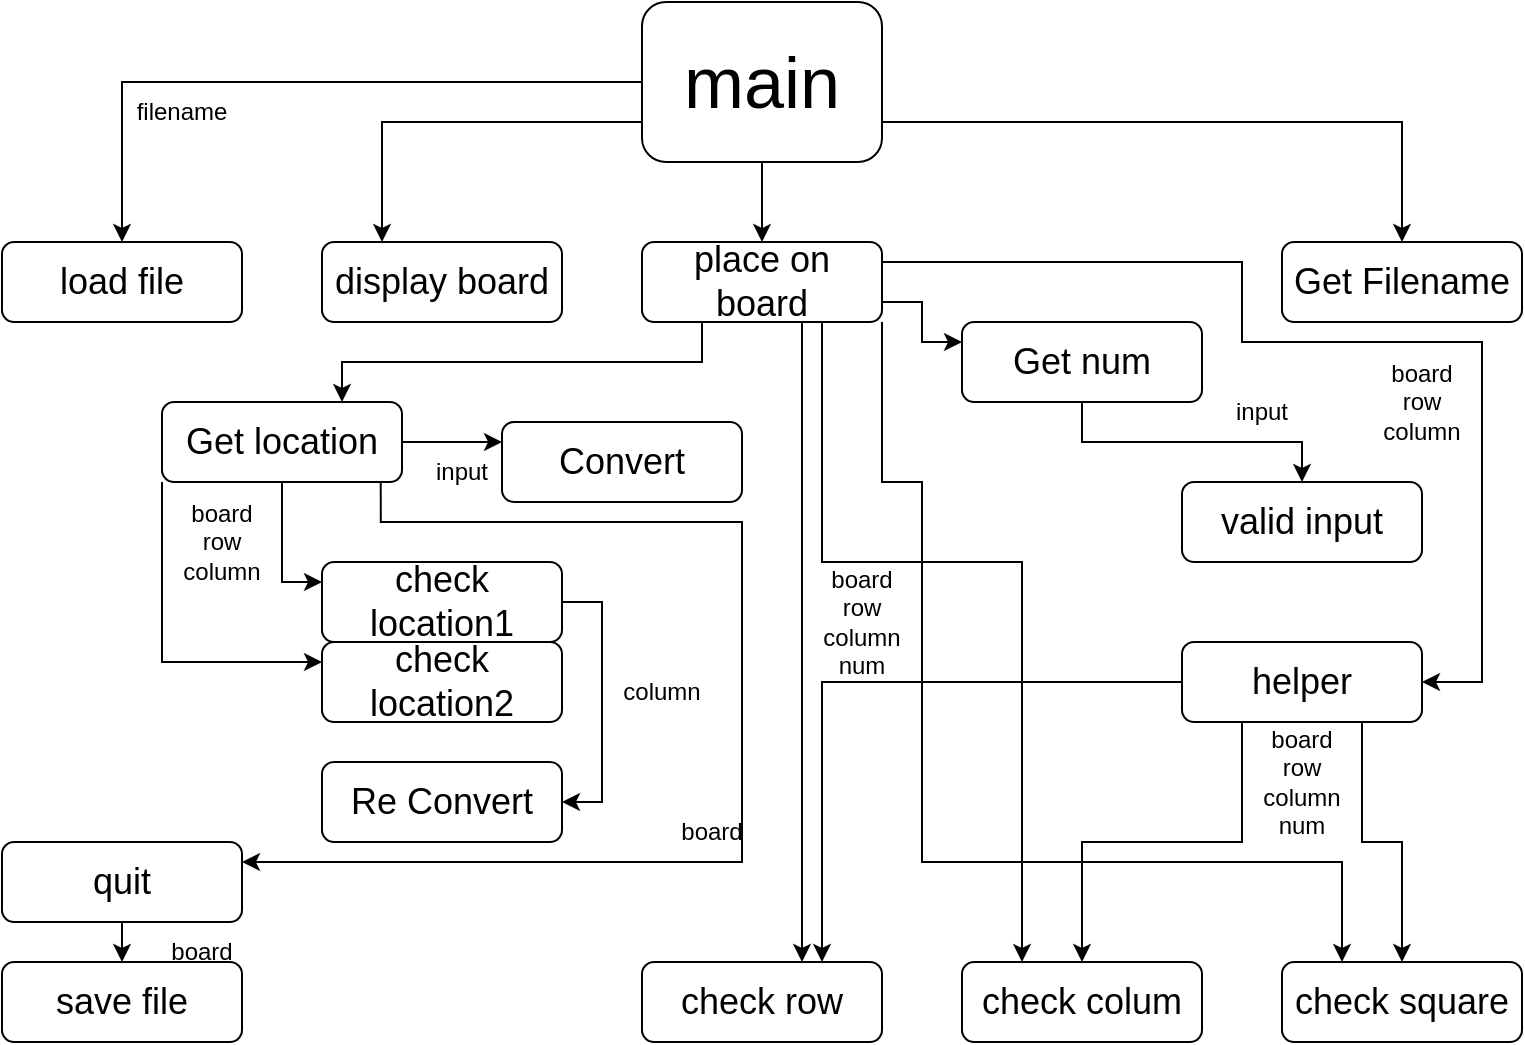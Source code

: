 <mxfile version="22.0.2" type="device">
  <diagram name="Page-1" id="6NoOTgb-nOomTwfGk-uk">
    <mxGraphModel dx="1729" dy="778" grid="1" gridSize="10" guides="1" tooltips="1" connect="1" arrows="1" fold="1" page="1" pageScale="1" pageWidth="850" pageHeight="1100" math="0" shadow="0">
      <root>
        <mxCell id="0" />
        <mxCell id="1" parent="0" />
        <mxCell id="q37kI8BuK2R7TSmr0mxg-19" style="edgeStyle=orthogonalEdgeStyle;rounded=0;orthogonalLoop=1;jettySize=auto;html=1;exitX=0;exitY=0.75;exitDx=0;exitDy=0;entryX=0.25;entryY=0;entryDx=0;entryDy=0;" parent="1" source="q37kI8BuK2R7TSmr0mxg-1" target="q37kI8BuK2R7TSmr0mxg-8" edge="1">
          <mxGeometry relative="1" as="geometry" />
        </mxCell>
        <mxCell id="q37kI8BuK2R7TSmr0mxg-38" style="edgeStyle=orthogonalEdgeStyle;rounded=0;orthogonalLoop=1;jettySize=auto;html=1;exitX=0.5;exitY=1;exitDx=0;exitDy=0;entryX=0.5;entryY=0;entryDx=0;entryDy=0;" parent="1" source="q37kI8BuK2R7TSmr0mxg-1" target="q37kI8BuK2R7TSmr0mxg-9" edge="1">
          <mxGeometry relative="1" as="geometry" />
        </mxCell>
        <mxCell id="q37kI8BuK2R7TSmr0mxg-69" style="edgeStyle=orthogonalEdgeStyle;rounded=0;orthogonalLoop=1;jettySize=auto;html=1;exitX=1;exitY=0.75;exitDx=0;exitDy=0;entryX=0.5;entryY=0;entryDx=0;entryDy=0;" parent="1" source="q37kI8BuK2R7TSmr0mxg-1" target="q37kI8BuK2R7TSmr0mxg-2" edge="1">
          <mxGeometry relative="1" as="geometry" />
        </mxCell>
        <mxCell id="KE5lEIhNlOxD_qjNN0gC-3" style="edgeStyle=orthogonalEdgeStyle;rounded=0;orthogonalLoop=1;jettySize=auto;html=1;exitX=0;exitY=0.5;exitDx=0;exitDy=0;" edge="1" parent="1" source="q37kI8BuK2R7TSmr0mxg-1" target="q37kI8BuK2R7TSmr0mxg-5">
          <mxGeometry relative="1" as="geometry" />
        </mxCell>
        <mxCell id="q37kI8BuK2R7TSmr0mxg-1" value="&lt;font style=&quot;font-size: 36px;&quot;&gt;main&lt;/font&gt;" style="rounded=1;whiteSpace=wrap;html=1;" parent="1" vertex="1">
          <mxGeometry x="360" width="120" height="80" as="geometry" />
        </mxCell>
        <mxCell id="q37kI8BuK2R7TSmr0mxg-2" value="&lt;font style=&quot;font-size: 18px;&quot;&gt;Get Filename&lt;/font&gt;" style="rounded=1;whiteSpace=wrap;html=1;" parent="1" vertex="1">
          <mxGeometry x="680" y="120" width="120" height="40" as="geometry" />
        </mxCell>
        <mxCell id="q37kI8BuK2R7TSmr0mxg-21" style="edgeStyle=orthogonalEdgeStyle;rounded=0;orthogonalLoop=1;jettySize=auto;html=1;exitX=0.5;exitY=1;exitDx=0;exitDy=0;entryX=0;entryY=0.25;entryDx=0;entryDy=0;" parent="1" source="q37kI8BuK2R7TSmr0mxg-3" target="q37kI8BuK2R7TSmr0mxg-13" edge="1">
          <mxGeometry relative="1" as="geometry" />
        </mxCell>
        <mxCell id="q37kI8BuK2R7TSmr0mxg-22" style="edgeStyle=orthogonalEdgeStyle;rounded=0;orthogonalLoop=1;jettySize=auto;html=1;exitX=0;exitY=1;exitDx=0;exitDy=0;entryX=0;entryY=0.25;entryDx=0;entryDy=0;" parent="1" source="q37kI8BuK2R7TSmr0mxg-3" target="q37kI8BuK2R7TSmr0mxg-14" edge="1">
          <mxGeometry relative="1" as="geometry" />
        </mxCell>
        <mxCell id="AIQEEASey8o-muqXDeDI-2" style="edgeStyle=orthogonalEdgeStyle;rounded=0;orthogonalLoop=1;jettySize=auto;html=1;exitX=1;exitY=0.5;exitDx=0;exitDy=0;entryX=0;entryY=0.25;entryDx=0;entryDy=0;" parent="1" source="q37kI8BuK2R7TSmr0mxg-3" target="AIQEEASey8o-muqXDeDI-1" edge="1">
          <mxGeometry relative="1" as="geometry" />
        </mxCell>
        <mxCell id="q37kI8BuK2R7TSmr0mxg-3" value="&lt;font style=&quot;font-size: 18px;&quot;&gt;Get location&lt;/font&gt;" style="rounded=1;whiteSpace=wrap;html=1;" parent="1" vertex="1">
          <mxGeometry x="120" y="200" width="120" height="40" as="geometry" />
        </mxCell>
        <mxCell id="q37kI8BuK2R7TSmr0mxg-24" style="edgeStyle=orthogonalEdgeStyle;rounded=0;orthogonalLoop=1;jettySize=auto;html=1;exitX=0.5;exitY=1;exitDx=0;exitDy=0;entryX=0.5;entryY=0;entryDx=0;entryDy=0;" parent="1" source="q37kI8BuK2R7TSmr0mxg-4" target="q37kI8BuK2R7TSmr0mxg-15" edge="1">
          <mxGeometry relative="1" as="geometry" />
        </mxCell>
        <mxCell id="q37kI8BuK2R7TSmr0mxg-4" value="&lt;font style=&quot;font-size: 18px;&quot;&gt;Get num&lt;/font&gt;" style="rounded=1;whiteSpace=wrap;html=1;" parent="1" vertex="1">
          <mxGeometry x="520" y="160" width="120" height="40" as="geometry" />
        </mxCell>
        <mxCell id="q37kI8BuK2R7TSmr0mxg-5" value="&lt;font style=&quot;font-size: 18px;&quot;&gt;load file&lt;/font&gt;" style="rounded=1;whiteSpace=wrap;html=1;" parent="1" vertex="1">
          <mxGeometry x="40" y="120" width="120" height="40" as="geometry" />
        </mxCell>
        <mxCell id="q37kI8BuK2R7TSmr0mxg-6" value="&lt;span style=&quot;font-size: 18px;&quot;&gt;save file&lt;/span&gt;" style="rounded=1;whiteSpace=wrap;html=1;" parent="1" vertex="1">
          <mxGeometry x="40" y="480" width="120" height="40" as="geometry" />
        </mxCell>
        <mxCell id="KE5lEIhNlOxD_qjNN0gC-1" style="edgeStyle=orthogonalEdgeStyle;rounded=0;orthogonalLoop=1;jettySize=auto;html=1;exitX=0.5;exitY=1;exitDx=0;exitDy=0;entryX=0.5;entryY=0;entryDx=0;entryDy=0;" edge="1" parent="1" source="q37kI8BuK2R7TSmr0mxg-7" target="q37kI8BuK2R7TSmr0mxg-6">
          <mxGeometry relative="1" as="geometry" />
        </mxCell>
        <mxCell id="q37kI8BuK2R7TSmr0mxg-7" value="&lt;font style=&quot;font-size: 18px;&quot;&gt;quit&lt;/font&gt;" style="rounded=1;whiteSpace=wrap;html=1;" parent="1" vertex="1">
          <mxGeometry x="40" y="420" width="120" height="40" as="geometry" />
        </mxCell>
        <mxCell id="q37kI8BuK2R7TSmr0mxg-8" value="&lt;span style=&quot;font-size: 18px;&quot;&gt;display board&lt;/span&gt;" style="rounded=1;whiteSpace=wrap;html=1;" parent="1" vertex="1">
          <mxGeometry x="200" y="120" width="120" height="40" as="geometry" />
        </mxCell>
        <mxCell id="q37kI8BuK2R7TSmr0mxg-26" style="edgeStyle=orthogonalEdgeStyle;rounded=0;orthogonalLoop=1;jettySize=auto;html=1;exitX=0.25;exitY=1;exitDx=0;exitDy=0;entryX=0.75;entryY=0;entryDx=0;entryDy=0;" parent="1" source="q37kI8BuK2R7TSmr0mxg-9" target="q37kI8BuK2R7TSmr0mxg-3" edge="1">
          <mxGeometry relative="1" as="geometry" />
        </mxCell>
        <mxCell id="q37kI8BuK2R7TSmr0mxg-27" style="edgeStyle=orthogonalEdgeStyle;rounded=0;orthogonalLoop=1;jettySize=auto;html=1;exitX=1;exitY=0.75;exitDx=0;exitDy=0;entryX=0;entryY=0.25;entryDx=0;entryDy=0;" parent="1" source="q37kI8BuK2R7TSmr0mxg-9" target="q37kI8BuK2R7TSmr0mxg-4" edge="1">
          <mxGeometry relative="1" as="geometry" />
        </mxCell>
        <mxCell id="AIQEEASey8o-muqXDeDI-9" style="edgeStyle=orthogonalEdgeStyle;rounded=0;orthogonalLoop=1;jettySize=auto;html=1;exitX=0.5;exitY=1;exitDx=0;exitDy=0;" parent="1" source="q37kI8BuK2R7TSmr0mxg-9" target="q37kI8BuK2R7TSmr0mxg-10" edge="1">
          <mxGeometry relative="1" as="geometry">
            <Array as="points">
              <mxPoint x="440" y="160" />
            </Array>
          </mxGeometry>
        </mxCell>
        <mxCell id="AIQEEASey8o-muqXDeDI-10" style="edgeStyle=orthogonalEdgeStyle;rounded=0;orthogonalLoop=1;jettySize=auto;html=1;exitX=0.75;exitY=1;exitDx=0;exitDy=0;entryX=0.25;entryY=0;entryDx=0;entryDy=0;" parent="1" source="q37kI8BuK2R7TSmr0mxg-9" target="q37kI8BuK2R7TSmr0mxg-11" edge="1">
          <mxGeometry relative="1" as="geometry">
            <Array as="points">
              <mxPoint x="450" y="280" />
              <mxPoint x="550" y="280" />
            </Array>
          </mxGeometry>
        </mxCell>
        <mxCell id="AIQEEASey8o-muqXDeDI-11" style="edgeStyle=orthogonalEdgeStyle;rounded=0;orthogonalLoop=1;jettySize=auto;html=1;exitX=1;exitY=1;exitDx=0;exitDy=0;entryX=0.25;entryY=0;entryDx=0;entryDy=0;movable=1;resizable=1;rotatable=1;deletable=1;editable=1;locked=0;connectable=1;" parent="1" source="q37kI8BuK2R7TSmr0mxg-9" target="q37kI8BuK2R7TSmr0mxg-12" edge="1">
          <mxGeometry relative="1" as="geometry">
            <Array as="points">
              <mxPoint x="480" y="240" />
              <mxPoint x="500" y="240" />
              <mxPoint x="500" y="430" />
              <mxPoint x="710" y="430" />
            </Array>
          </mxGeometry>
        </mxCell>
        <mxCell id="q37kI8BuK2R7TSmr0mxg-9" value="&lt;span style=&quot;font-size: 18px;&quot;&gt;place on board&lt;/span&gt;" style="rounded=1;whiteSpace=wrap;html=1;" parent="1" vertex="1">
          <mxGeometry x="360" y="120" width="120" height="40" as="geometry" />
        </mxCell>
        <mxCell id="q37kI8BuK2R7TSmr0mxg-10" value="&lt;span style=&quot;font-size: 18px;&quot;&gt;check row&lt;/span&gt;" style="rounded=1;whiteSpace=wrap;html=1;" parent="1" vertex="1">
          <mxGeometry x="360" y="480" width="120" height="40" as="geometry" />
        </mxCell>
        <mxCell id="q37kI8BuK2R7TSmr0mxg-11" value="&lt;span style=&quot;font-size: 18px;&quot;&gt;check colum&lt;/span&gt;" style="rounded=1;whiteSpace=wrap;html=1;" parent="1" vertex="1">
          <mxGeometry x="520" y="480" width="120" height="40" as="geometry" />
        </mxCell>
        <mxCell id="q37kI8BuK2R7TSmr0mxg-12" value="&lt;span style=&quot;font-size: 18px;&quot;&gt;check square&lt;/span&gt;" style="rounded=1;whiteSpace=wrap;html=1;" parent="1" vertex="1">
          <mxGeometry x="680" y="480" width="120" height="40" as="geometry" />
        </mxCell>
        <mxCell id="q37kI8BuK2R7TSmr0mxg-35" style="edgeStyle=orthogonalEdgeStyle;rounded=0;orthogonalLoop=1;jettySize=auto;html=1;exitX=0.828;exitY=1.008;exitDx=0;exitDy=0;entryX=1;entryY=0.25;entryDx=0;entryDy=0;exitPerimeter=0;" parent="1" target="q37kI8BuK2R7TSmr0mxg-7" edge="1">
          <mxGeometry relative="1" as="geometry">
            <mxPoint x="229.36" y="240.32" as="sourcePoint" />
            <mxPoint x="110" y="480" as="targetPoint" />
            <Array as="points">
              <mxPoint x="229" y="260" />
              <mxPoint x="410" y="260" />
              <mxPoint x="410" y="430" />
            </Array>
          </mxGeometry>
        </mxCell>
        <mxCell id="AIQEEASey8o-muqXDeDI-15" style="edgeStyle=orthogonalEdgeStyle;rounded=0;orthogonalLoop=1;jettySize=auto;html=1;exitX=1;exitY=0.5;exitDx=0;exitDy=0;entryX=1;entryY=0.5;entryDx=0;entryDy=0;" parent="1" source="q37kI8BuK2R7TSmr0mxg-13" target="AIQEEASey8o-muqXDeDI-14" edge="1">
          <mxGeometry relative="1" as="geometry" />
        </mxCell>
        <mxCell id="q37kI8BuK2R7TSmr0mxg-13" value="&lt;span style=&quot;font-size: 18px;&quot;&gt;check location1&lt;/span&gt;" style="rounded=1;whiteSpace=wrap;html=1;" parent="1" vertex="1">
          <mxGeometry x="200" y="280" width="120" height="40" as="geometry" />
        </mxCell>
        <mxCell id="q37kI8BuK2R7TSmr0mxg-14" value="&lt;span style=&quot;font-size: 18px;&quot;&gt;check location2&lt;/span&gt;" style="rounded=1;whiteSpace=wrap;html=1;" parent="1" vertex="1">
          <mxGeometry x="200" y="320" width="120" height="40" as="geometry" />
        </mxCell>
        <mxCell id="AIQEEASey8o-muqXDeDI-4" style="edgeStyle=orthogonalEdgeStyle;rounded=0;orthogonalLoop=1;jettySize=auto;html=1;entryX=1;entryY=0.5;entryDx=0;entryDy=0;exitX=1;exitY=0.25;exitDx=0;exitDy=0;" parent="1" source="q37kI8BuK2R7TSmr0mxg-9" target="q37kI8BuK2R7TSmr0mxg-16" edge="1">
          <mxGeometry relative="1" as="geometry">
            <mxPoint x="510" y="110" as="sourcePoint" />
            <Array as="points">
              <mxPoint x="660" y="130" />
              <mxPoint x="660" y="170" />
              <mxPoint x="780" y="170" />
              <mxPoint x="780" y="340" />
            </Array>
          </mxGeometry>
        </mxCell>
        <mxCell id="q37kI8BuK2R7TSmr0mxg-15" value="&lt;span style=&quot;font-size: 18px;&quot;&gt;valid input&lt;/span&gt;" style="rounded=1;whiteSpace=wrap;html=1;" parent="1" vertex="1">
          <mxGeometry x="630" y="240" width="120" height="40" as="geometry" />
        </mxCell>
        <mxCell id="q37kI8BuK2R7TSmr0mxg-63" style="edgeStyle=orthogonalEdgeStyle;rounded=0;orthogonalLoop=1;jettySize=auto;html=1;exitX=0;exitY=0.5;exitDx=0;exitDy=0;entryX=0.75;entryY=0;entryDx=0;entryDy=0;" parent="1" source="q37kI8BuK2R7TSmr0mxg-16" target="q37kI8BuK2R7TSmr0mxg-10" edge="1">
          <mxGeometry relative="1" as="geometry" />
        </mxCell>
        <mxCell id="q37kI8BuK2R7TSmr0mxg-65" style="edgeStyle=orthogonalEdgeStyle;rounded=0;orthogonalLoop=1;jettySize=auto;html=1;exitX=0.25;exitY=1;exitDx=0;exitDy=0;entryX=0.5;entryY=0;entryDx=0;entryDy=0;" parent="1" source="q37kI8BuK2R7TSmr0mxg-16" target="q37kI8BuK2R7TSmr0mxg-11" edge="1">
          <mxGeometry relative="1" as="geometry">
            <mxPoint x="550" y="480" as="targetPoint" />
          </mxGeometry>
        </mxCell>
        <mxCell id="AIQEEASey8o-muqXDeDI-7" style="edgeStyle=orthogonalEdgeStyle;rounded=0;orthogonalLoop=1;jettySize=auto;html=1;exitX=0.75;exitY=1;exitDx=0;exitDy=0;entryX=0.5;entryY=0;entryDx=0;entryDy=0;" parent="1" source="q37kI8BuK2R7TSmr0mxg-16" target="q37kI8BuK2R7TSmr0mxg-12" edge="1">
          <mxGeometry relative="1" as="geometry" />
        </mxCell>
        <mxCell id="q37kI8BuK2R7TSmr0mxg-16" value="&lt;span style=&quot;font-size: 18px;&quot;&gt;helper&lt;/span&gt;" style="rounded=1;whiteSpace=wrap;html=1;" parent="1" vertex="1">
          <mxGeometry x="630" y="320" width="120" height="40" as="geometry" />
        </mxCell>
        <mxCell id="q37kI8BuK2R7TSmr0mxg-50" value="filename" style="text;html=1;strokeColor=none;fillColor=none;align=center;verticalAlign=middle;whiteSpace=wrap;rounded=0;" parent="1" vertex="1">
          <mxGeometry x="100" y="40" width="60" height="30" as="geometry" />
        </mxCell>
        <mxCell id="q37kI8BuK2R7TSmr0mxg-58" value="input" style="text;html=1;strokeColor=none;fillColor=none;align=center;verticalAlign=middle;whiteSpace=wrap;rounded=0;rotation=0;" parent="1" vertex="1">
          <mxGeometry x="640" y="190" width="60" height="30" as="geometry" />
        </mxCell>
        <mxCell id="q37kI8BuK2R7TSmr0mxg-61" value="board" style="text;html=1;strokeColor=none;fillColor=none;align=center;verticalAlign=middle;whiteSpace=wrap;rounded=0;rotation=0;" parent="1" vertex="1">
          <mxGeometry x="110" y="460" width="60" height="30" as="geometry" />
        </mxCell>
        <mxCell id="AIQEEASey8o-muqXDeDI-1" value="&lt;font style=&quot;font-size: 18px;&quot;&gt;Convert&lt;br&gt;&lt;/font&gt;" style="rounded=1;whiteSpace=wrap;html=1;" parent="1" vertex="1">
          <mxGeometry x="290" y="210" width="120" height="40" as="geometry" />
        </mxCell>
        <mxCell id="AIQEEASey8o-muqXDeDI-3" value="input" style="text;html=1;strokeColor=none;fillColor=none;align=center;verticalAlign=middle;whiteSpace=wrap;rounded=0;rotation=0;" parent="1" vertex="1">
          <mxGeometry x="240" y="220" width="60" height="30" as="geometry" />
        </mxCell>
        <mxCell id="AIQEEASey8o-muqXDeDI-5" value="board&lt;br&gt;row&lt;br&gt;column" style="text;html=1;strokeColor=none;fillColor=none;align=center;verticalAlign=middle;whiteSpace=wrap;rounded=0;rotation=0;" parent="1" vertex="1">
          <mxGeometry x="120" y="240" width="60" height="60" as="geometry" />
        </mxCell>
        <mxCell id="AIQEEASey8o-muqXDeDI-6" value="board&lt;br&gt;row&lt;br&gt;column&lt;br&gt;num" style="text;html=1;strokeColor=none;fillColor=none;align=center;verticalAlign=middle;whiteSpace=wrap;rounded=0;rotation=0;" parent="1" vertex="1">
          <mxGeometry x="660" y="360" width="60" height="60" as="geometry" />
        </mxCell>
        <mxCell id="AIQEEASey8o-muqXDeDI-8" value="board&lt;br&gt;row&lt;br&gt;column&lt;br&gt;num" style="text;html=1;strokeColor=none;fillColor=none;align=center;verticalAlign=middle;whiteSpace=wrap;rounded=0;rotation=0;" parent="1" vertex="1">
          <mxGeometry x="440" y="280" width="60" height="60" as="geometry" />
        </mxCell>
        <mxCell id="AIQEEASey8o-muqXDeDI-12" value="board&lt;br&gt;row&lt;br&gt;column" style="text;html=1;strokeColor=none;fillColor=none;align=center;verticalAlign=middle;whiteSpace=wrap;rounded=0;rotation=0;" parent="1" vertex="1">
          <mxGeometry x="720" y="170" width="60" height="60" as="geometry" />
        </mxCell>
        <mxCell id="AIQEEASey8o-muqXDeDI-13" value="board" style="text;html=1;strokeColor=none;fillColor=none;align=center;verticalAlign=middle;whiteSpace=wrap;rounded=0;rotation=0;" parent="1" vertex="1">
          <mxGeometry x="365" y="400" width="60" height="30" as="geometry" />
        </mxCell>
        <mxCell id="AIQEEASey8o-muqXDeDI-14" value="&lt;font style=&quot;font-size: 18px;&quot;&gt;Re Convert&lt;br&gt;&lt;/font&gt;" style="rounded=1;whiteSpace=wrap;html=1;" parent="1" vertex="1">
          <mxGeometry x="200" y="380" width="120" height="40" as="geometry" />
        </mxCell>
        <mxCell id="AIQEEASey8o-muqXDeDI-16" value="column" style="text;html=1;strokeColor=none;fillColor=none;align=center;verticalAlign=middle;whiteSpace=wrap;rounded=0;rotation=0;" parent="1" vertex="1">
          <mxGeometry x="340" y="330" width="60" height="30" as="geometry" />
        </mxCell>
      </root>
    </mxGraphModel>
  </diagram>
</mxfile>
